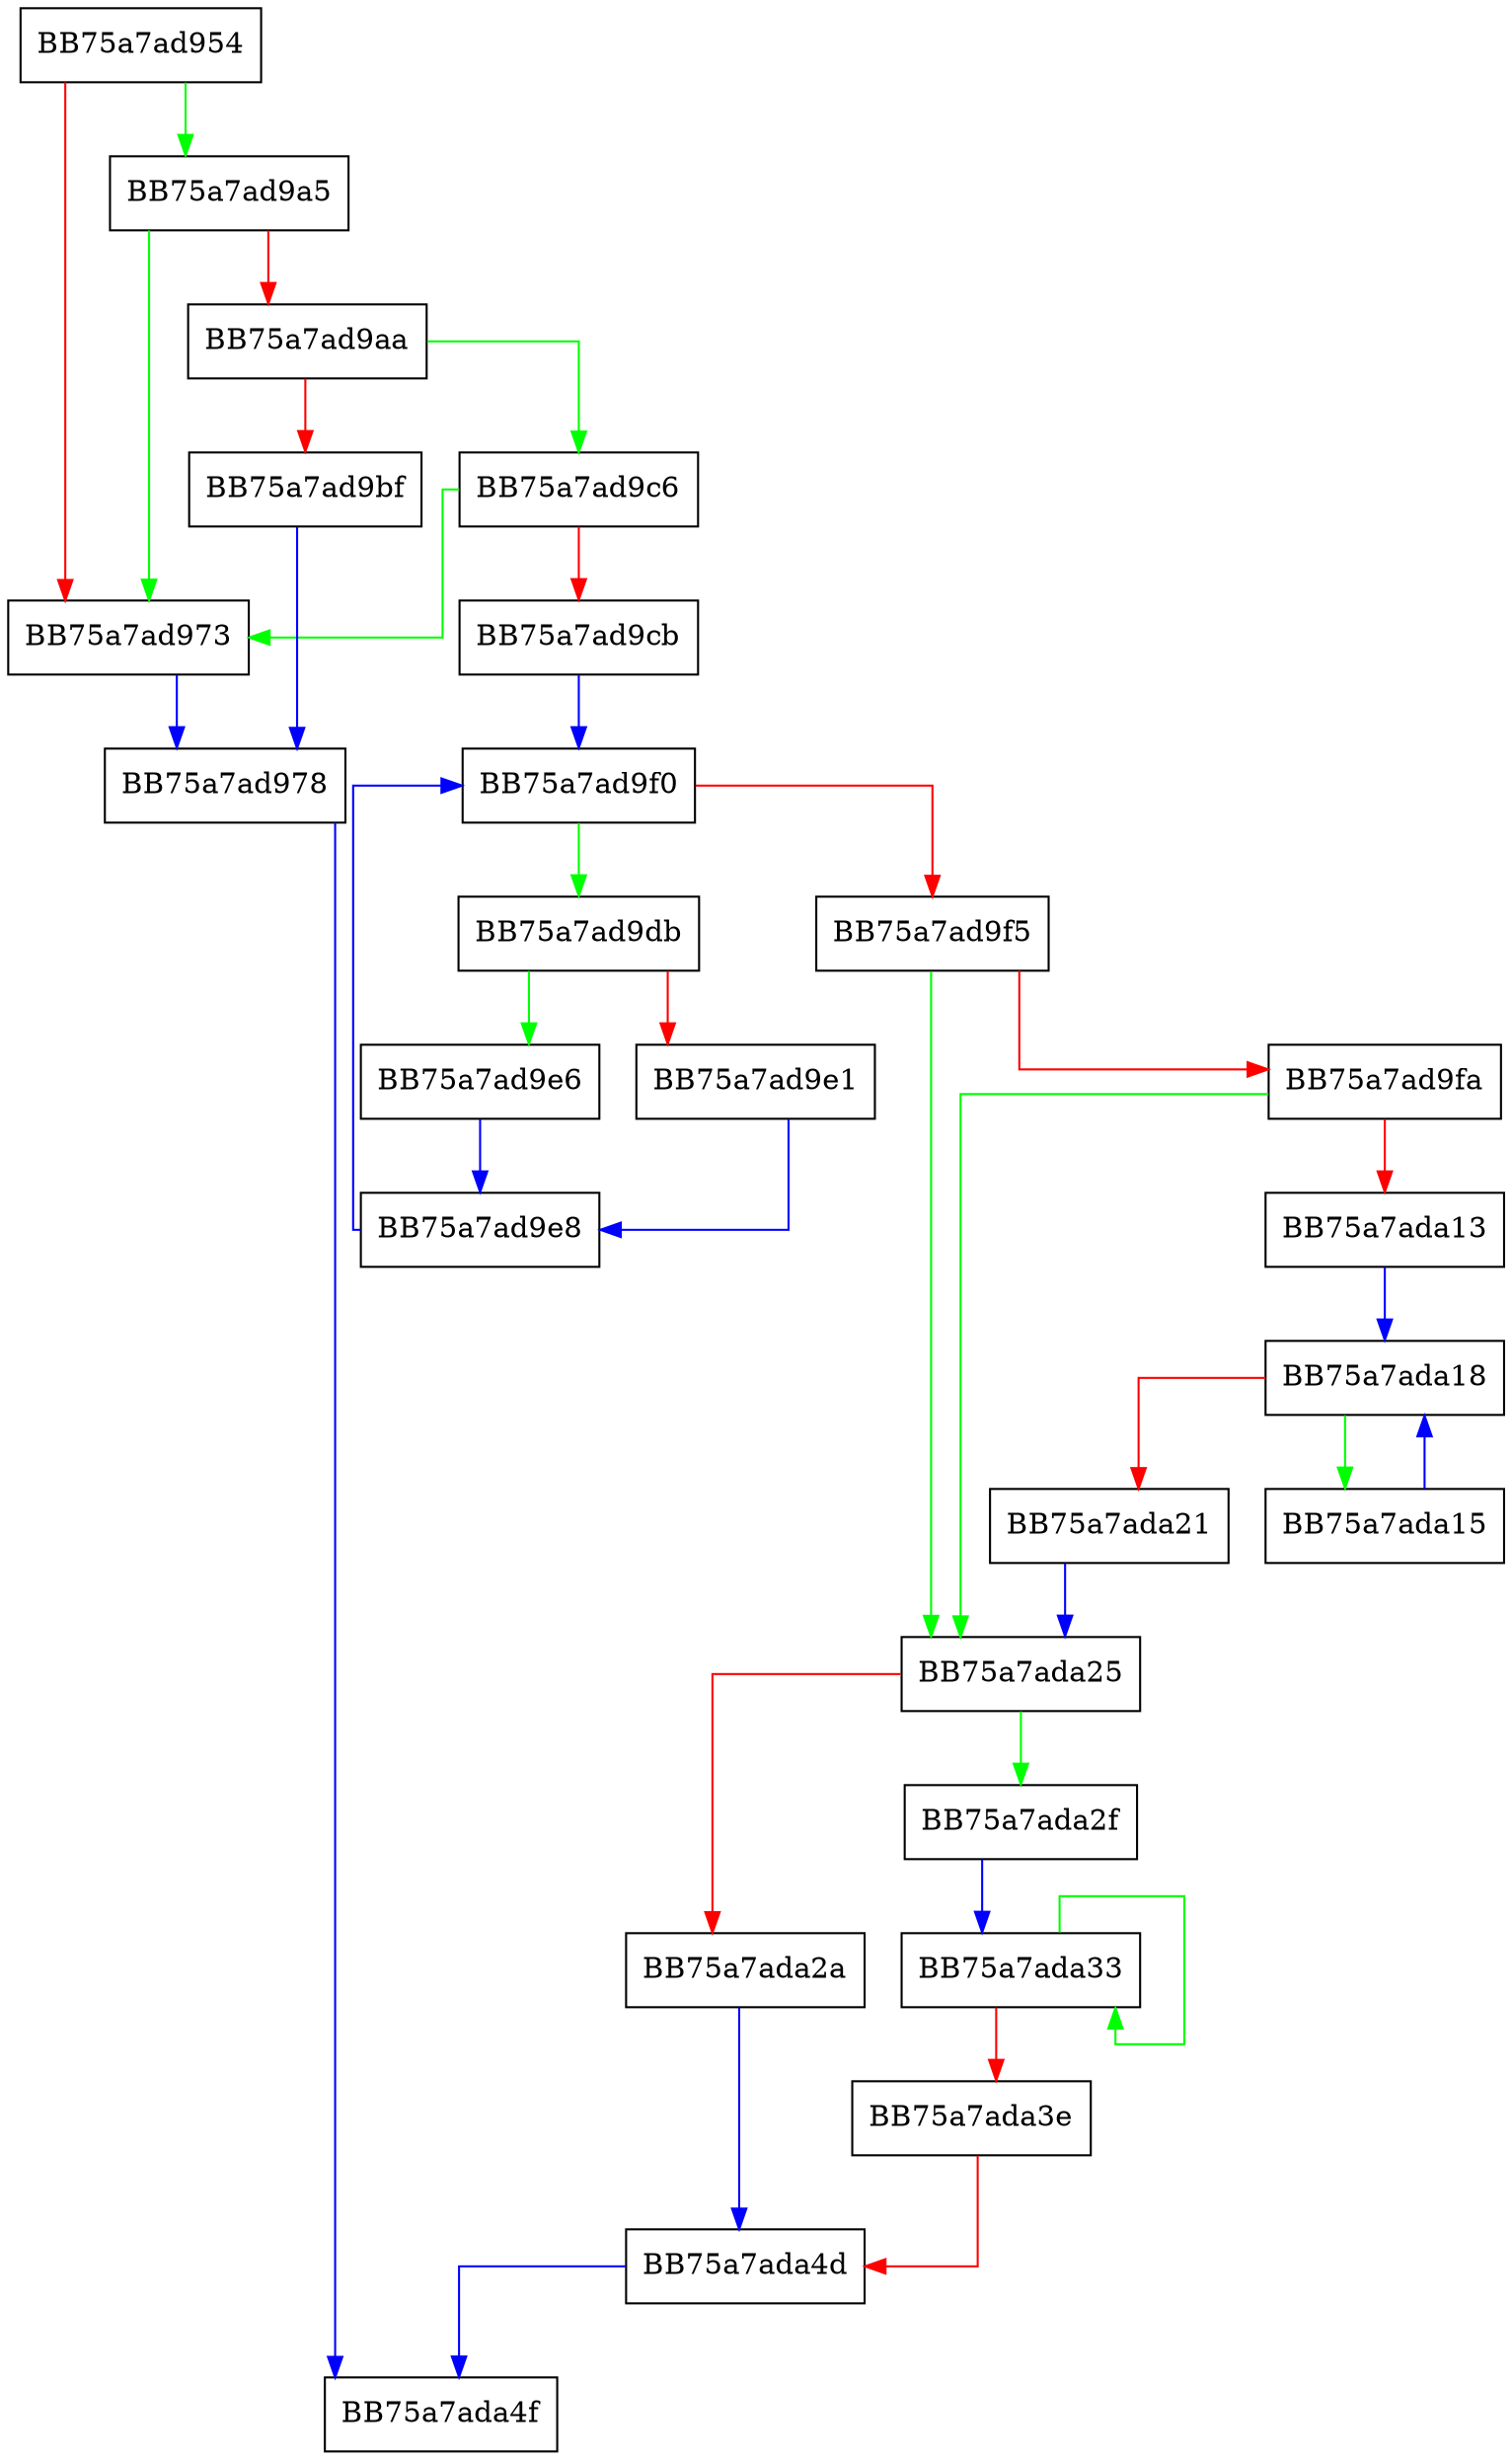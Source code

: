 digraph __acrt_fp_strflt_to_string {
  node [shape="box"];
  graph [splines=ortho];
  BB75a7ad954 -> BB75a7ad9a5 [color="green"];
  BB75a7ad954 -> BB75a7ad973 [color="red"];
  BB75a7ad973 -> BB75a7ad978 [color="blue"];
  BB75a7ad978 -> BB75a7ada4f [color="blue"];
  BB75a7ad9a5 -> BB75a7ad973 [color="green"];
  BB75a7ad9a5 -> BB75a7ad9aa [color="red"];
  BB75a7ad9aa -> BB75a7ad9c6 [color="green"];
  BB75a7ad9aa -> BB75a7ad9bf [color="red"];
  BB75a7ad9bf -> BB75a7ad978 [color="blue"];
  BB75a7ad9c6 -> BB75a7ad973 [color="green"];
  BB75a7ad9c6 -> BB75a7ad9cb [color="red"];
  BB75a7ad9cb -> BB75a7ad9f0 [color="blue"];
  BB75a7ad9db -> BB75a7ad9e6 [color="green"];
  BB75a7ad9db -> BB75a7ad9e1 [color="red"];
  BB75a7ad9e1 -> BB75a7ad9e8 [color="blue"];
  BB75a7ad9e6 -> BB75a7ad9e8 [color="blue"];
  BB75a7ad9e8 -> BB75a7ad9f0 [color="blue"];
  BB75a7ad9f0 -> BB75a7ad9db [color="green"];
  BB75a7ad9f0 -> BB75a7ad9f5 [color="red"];
  BB75a7ad9f5 -> BB75a7ada25 [color="green"];
  BB75a7ad9f5 -> BB75a7ad9fa [color="red"];
  BB75a7ad9fa -> BB75a7ada25 [color="green"];
  BB75a7ad9fa -> BB75a7ada13 [color="red"];
  BB75a7ada13 -> BB75a7ada18 [color="blue"];
  BB75a7ada15 -> BB75a7ada18 [color="blue"];
  BB75a7ada18 -> BB75a7ada15 [color="green"];
  BB75a7ada18 -> BB75a7ada21 [color="red"];
  BB75a7ada21 -> BB75a7ada25 [color="blue"];
  BB75a7ada25 -> BB75a7ada2f [color="green"];
  BB75a7ada25 -> BB75a7ada2a [color="red"];
  BB75a7ada2a -> BB75a7ada4d [color="blue"];
  BB75a7ada2f -> BB75a7ada33 [color="blue"];
  BB75a7ada33 -> BB75a7ada33 [color="green"];
  BB75a7ada33 -> BB75a7ada3e [color="red"];
  BB75a7ada3e -> BB75a7ada4d [color="red"];
  BB75a7ada4d -> BB75a7ada4f [color="blue"];
}